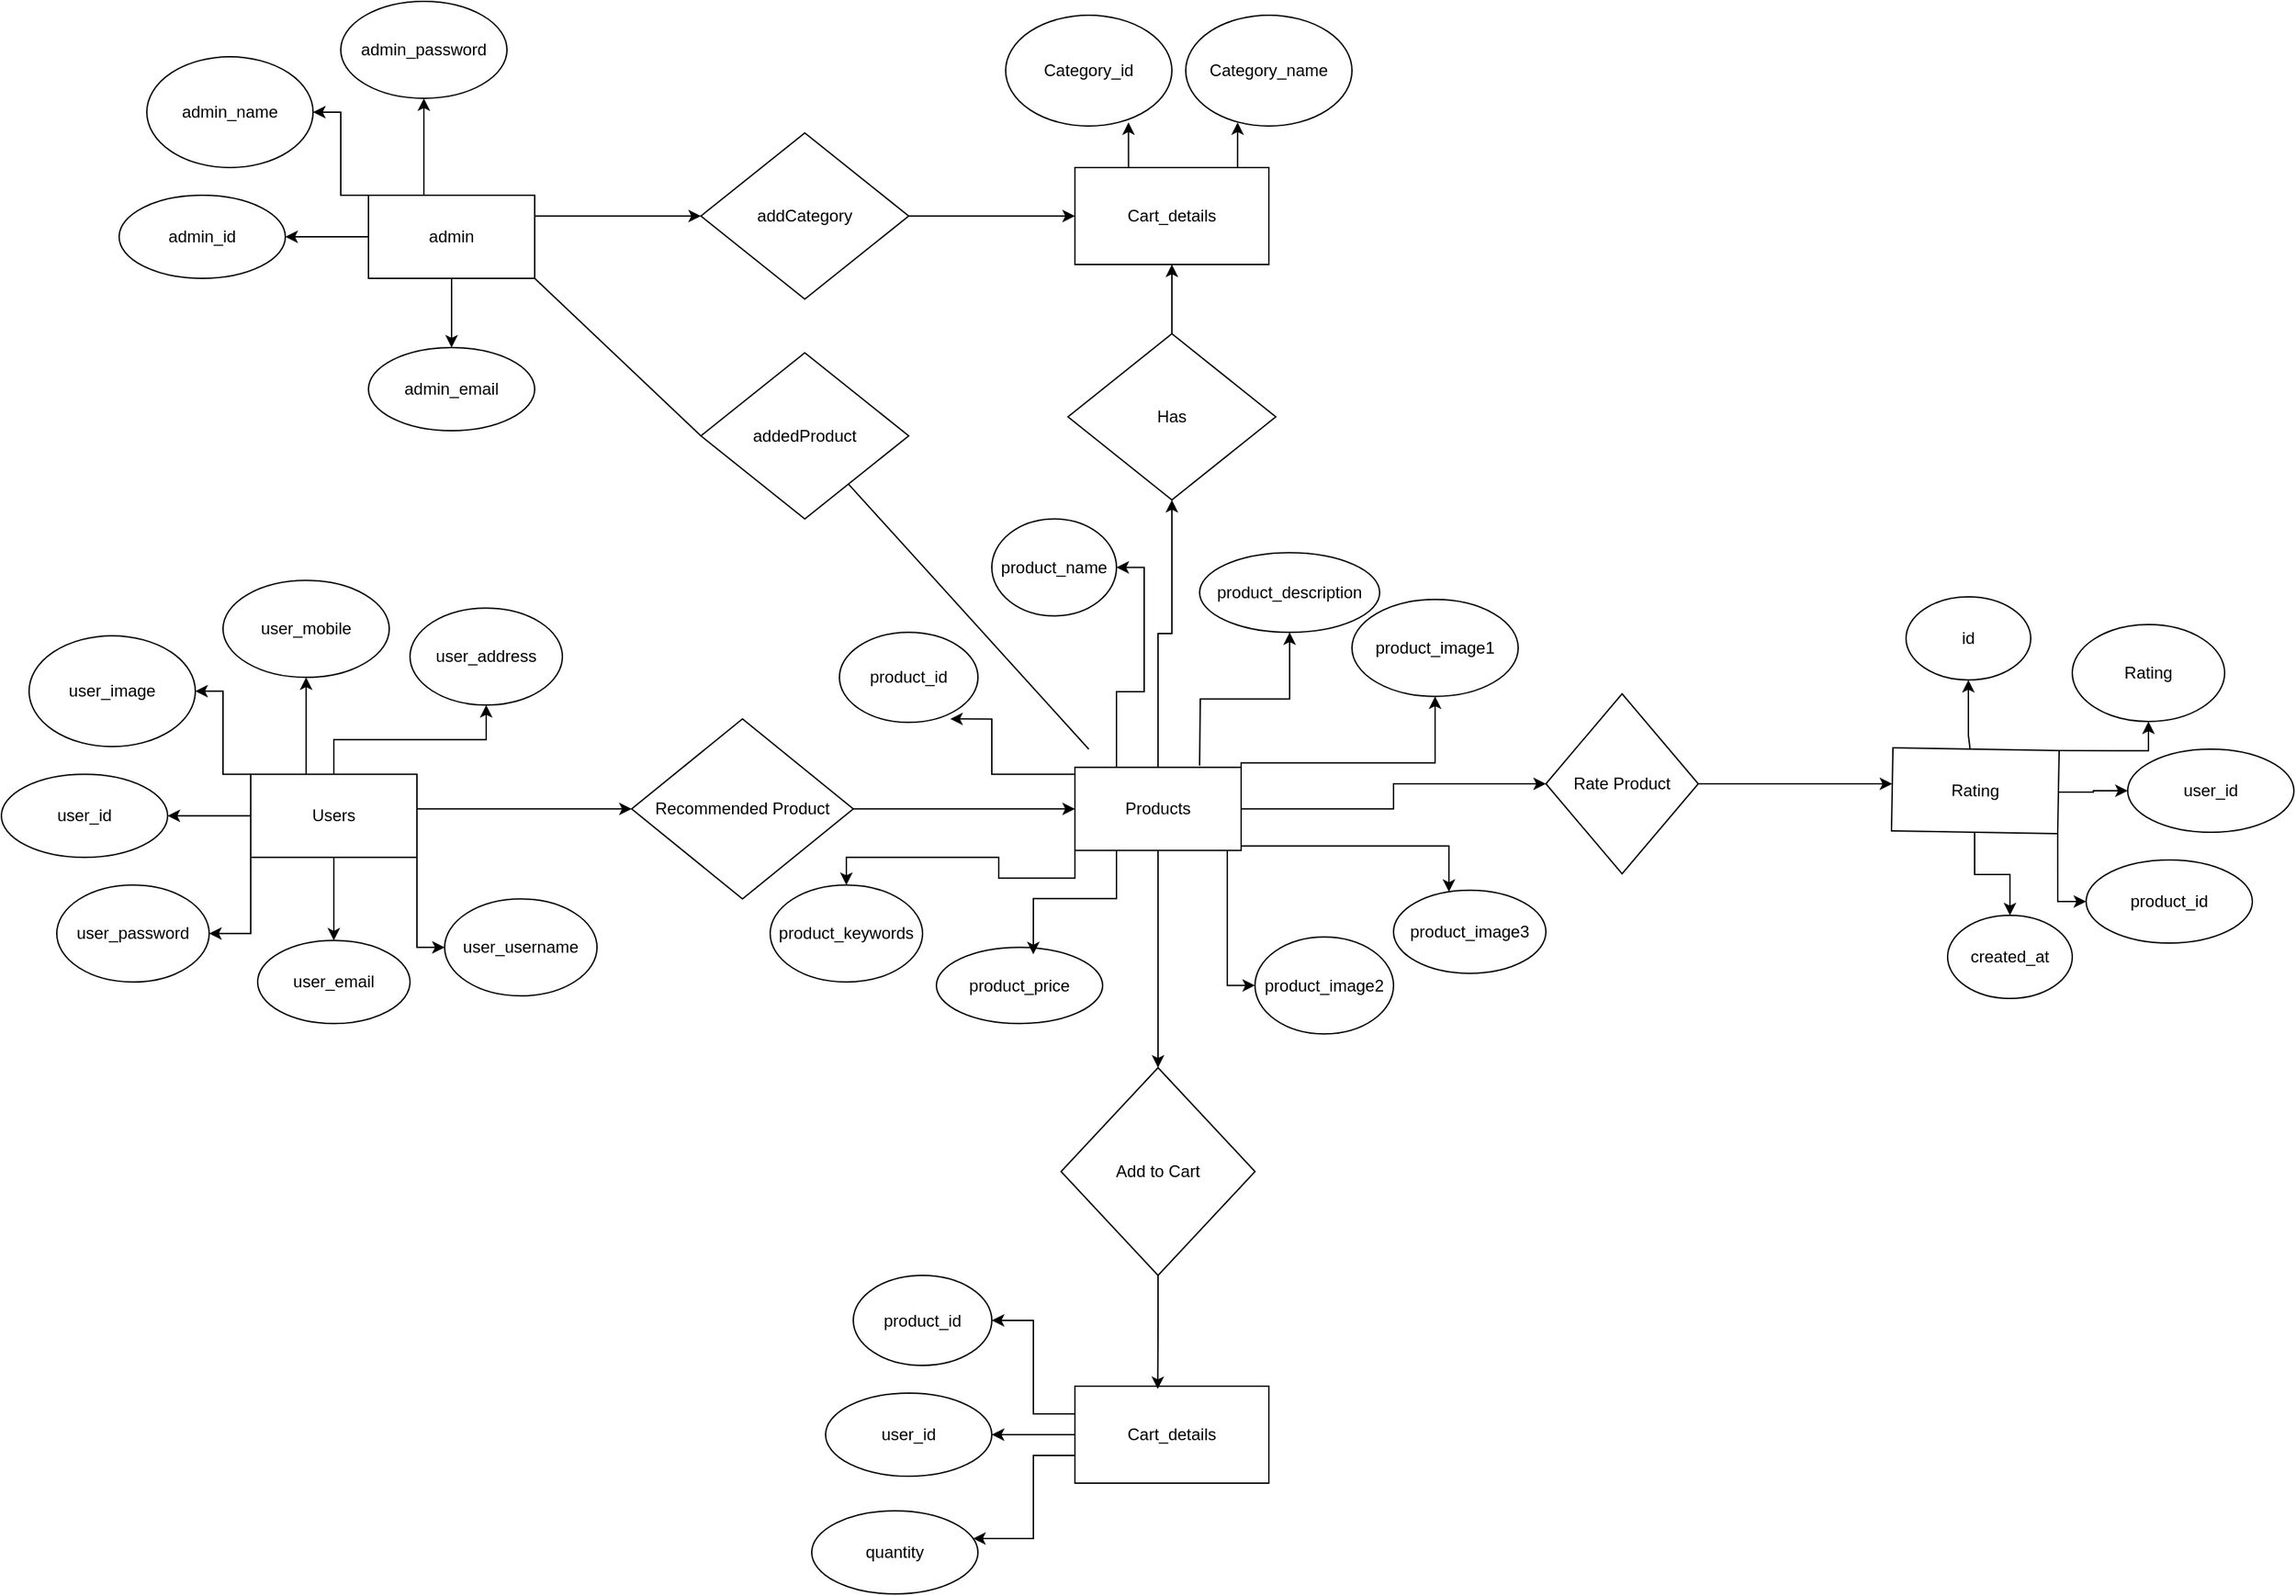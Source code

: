 <mxfile version="24.8.6">
  <diagram name="Page-1" id="Uudf0EfDEm5w7dxM_VWk">
    <mxGraphModel dx="3640" dy="2397" grid="1" gridSize="10" guides="1" tooltips="1" connect="1" arrows="1" fold="1" page="1" pageScale="1" pageWidth="850" pageHeight="1100" math="0" shadow="0">
      <root>
        <mxCell id="0" />
        <mxCell id="1" parent="0" />
        <mxCell id="rmw7ZP4zCeiHrIMq9wfz-75" style="edgeStyle=orthogonalEdgeStyle;rounded=0;orthogonalLoop=1;jettySize=auto;html=1;entryX=0;entryY=0.5;entryDx=0;entryDy=0;" edge="1" parent="1" source="rmw7ZP4zCeiHrIMq9wfz-2" target="rmw7ZP4zCeiHrIMq9wfz-27">
          <mxGeometry relative="1" as="geometry" />
        </mxCell>
        <mxCell id="rmw7ZP4zCeiHrIMq9wfz-2" value="Recommended Product" style="rhombus;whiteSpace=wrap;html=1;" vertex="1" parent="1">
          <mxGeometry x="450" y="98.13" width="160" height="130" as="geometry" />
        </mxCell>
        <mxCell id="rmw7ZP4zCeiHrIMq9wfz-48" value="" style="group" vertex="1" connectable="0" parent="1">
          <mxGeometry x="630" y="11.88" width="480" height="306.25" as="geometry" />
        </mxCell>
        <mxCell id="rmw7ZP4zCeiHrIMq9wfz-39" style="edgeStyle=orthogonalEdgeStyle;rounded=0;orthogonalLoop=1;jettySize=auto;html=1;entryX=0.5;entryY=1;entryDx=0;entryDy=0;" edge="1" parent="rmw7ZP4zCeiHrIMq9wfz-48" target="rmw7ZP4zCeiHrIMq9wfz-30">
          <mxGeometry relative="1" as="geometry">
            <mxPoint x="230" y="120" as="sourcePoint" />
          </mxGeometry>
        </mxCell>
        <mxCell id="rmw7ZP4zCeiHrIMq9wfz-41" style="edgeStyle=orthogonalEdgeStyle;rounded=0;orthogonalLoop=1;jettySize=auto;html=1;" edge="1" parent="rmw7ZP4zCeiHrIMq9wfz-48" source="rmw7ZP4zCeiHrIMq9wfz-27" target="rmw7ZP4zCeiHrIMq9wfz-32">
          <mxGeometry relative="1" as="geometry">
            <Array as="points">
              <mxPoint x="250" y="198" />
              <mxPoint x="250" y="198" />
            </Array>
          </mxGeometry>
        </mxCell>
        <mxCell id="rmw7ZP4zCeiHrIMq9wfz-27" value="Products" style="rounded=0;whiteSpace=wrap;html=1;" vertex="1" parent="rmw7ZP4zCeiHrIMq9wfz-48">
          <mxGeometry x="140" y="121.25" width="120" height="60" as="geometry" />
        </mxCell>
        <mxCell id="rmw7ZP4zCeiHrIMq9wfz-28" value="product_id" style="ellipse;whiteSpace=wrap;html=1;" vertex="1" parent="rmw7ZP4zCeiHrIMq9wfz-48">
          <mxGeometry x="-30" y="23.75" width="100" height="65" as="geometry" />
        </mxCell>
        <mxCell id="rmw7ZP4zCeiHrIMq9wfz-30" value="product_description" style="ellipse;whiteSpace=wrap;html=1;" vertex="1" parent="rmw7ZP4zCeiHrIMq9wfz-48">
          <mxGeometry x="230" y="-33.75" width="130" height="57.5" as="geometry" />
        </mxCell>
        <mxCell id="rmw7ZP4zCeiHrIMq9wfz-32" value="product_image2" style="ellipse;whiteSpace=wrap;html=1;" vertex="1" parent="rmw7ZP4zCeiHrIMq9wfz-48">
          <mxGeometry x="270" y="243.75" width="100" height="70" as="geometry" />
        </mxCell>
        <mxCell id="rmw7ZP4zCeiHrIMq9wfz-35" value="product_price" style="ellipse;whiteSpace=wrap;html=1;" vertex="1" parent="rmw7ZP4zCeiHrIMq9wfz-48">
          <mxGeometry x="40" y="251.25" width="120" height="55" as="geometry" />
        </mxCell>
        <mxCell id="rmw7ZP4zCeiHrIMq9wfz-43" style="edgeStyle=orthogonalEdgeStyle;rounded=0;orthogonalLoop=1;jettySize=auto;html=1;entryX=0.583;entryY=0.091;entryDx=0;entryDy=0;entryPerimeter=0;" edge="1" parent="rmw7ZP4zCeiHrIMq9wfz-48" source="rmw7ZP4zCeiHrIMq9wfz-27" target="rmw7ZP4zCeiHrIMq9wfz-35">
          <mxGeometry relative="1" as="geometry">
            <Array as="points">
              <mxPoint x="170" y="216" />
              <mxPoint x="110" y="216" />
            </Array>
          </mxGeometry>
        </mxCell>
        <mxCell id="rmw7ZP4zCeiHrIMq9wfz-46" style="edgeStyle=orthogonalEdgeStyle;rounded=0;orthogonalLoop=1;jettySize=auto;html=1;entryX=0.8;entryY=0.962;entryDx=0;entryDy=0;entryPerimeter=0;" edge="1" parent="rmw7ZP4zCeiHrIMq9wfz-48" source="rmw7ZP4zCeiHrIMq9wfz-27" target="rmw7ZP4zCeiHrIMq9wfz-28">
          <mxGeometry relative="1" as="geometry">
            <Array as="points">
              <mxPoint x="80" y="126.25" />
            </Array>
          </mxGeometry>
        </mxCell>
        <mxCell id="rmw7ZP4zCeiHrIMq9wfz-50" value="" style="group" vertex="1" connectable="0" parent="rmw7ZP4zCeiHrIMq9wfz-48">
          <mxGeometry x="340" width="120" height="132.5" as="geometry" />
        </mxCell>
        <mxCell id="rmw7ZP4zCeiHrIMq9wfz-31" value="product_image1" style="ellipse;whiteSpace=wrap;html=1;" vertex="1" parent="rmw7ZP4zCeiHrIMq9wfz-50">
          <mxGeometry width="120" height="70" as="geometry" />
        </mxCell>
        <mxCell id="rmw7ZP4zCeiHrIMq9wfz-40" style="edgeStyle=orthogonalEdgeStyle;rounded=0;orthogonalLoop=1;jettySize=auto;html=1;exitX=1;exitY=0;exitDx=0;exitDy=0;" edge="1" parent="rmw7ZP4zCeiHrIMq9wfz-48" source="rmw7ZP4zCeiHrIMq9wfz-27" target="rmw7ZP4zCeiHrIMq9wfz-31">
          <mxGeometry relative="1" as="geometry">
            <Array as="points">
              <mxPoint x="260" y="118" />
              <mxPoint x="400" y="118" />
            </Array>
          </mxGeometry>
        </mxCell>
        <mxCell id="rmw7ZP4zCeiHrIMq9wfz-42" style="edgeStyle=orthogonalEdgeStyle;rounded=0;orthogonalLoop=1;jettySize=auto;html=1;" edge="1" parent="rmw7ZP4zCeiHrIMq9wfz-48" source="rmw7ZP4zCeiHrIMq9wfz-27" target="rmw7ZP4zCeiHrIMq9wfz-33">
          <mxGeometry relative="1" as="geometry">
            <Array as="points">
              <mxPoint x="410" y="178" />
            </Array>
          </mxGeometry>
        </mxCell>
        <mxCell id="rmw7ZP4zCeiHrIMq9wfz-33" value="product_image3" style="ellipse;whiteSpace=wrap;html=1;" vertex="1" parent="rmw7ZP4zCeiHrIMq9wfz-48">
          <mxGeometry x="370" y="210" width="110" height="60" as="geometry" />
        </mxCell>
        <mxCell id="rmw7ZP4zCeiHrIMq9wfz-49" value="" style="group" vertex="1" connectable="0" parent="1">
          <mxGeometry x="-5" y="-1.87" width="430" height="320" as="geometry" />
        </mxCell>
        <mxCell id="rmw7ZP4zCeiHrIMq9wfz-79" style="edgeStyle=orthogonalEdgeStyle;rounded=0;orthogonalLoop=1;jettySize=auto;html=1;" edge="1" parent="rmw7ZP4zCeiHrIMq9wfz-49" source="MItI0_GRldIJoVO8h_Ls-1" target="MItI0_GRldIJoVO8h_Ls-5">
          <mxGeometry relative="1" as="geometry" />
        </mxCell>
        <mxCell id="rmw7ZP4zCeiHrIMq9wfz-80" style="edgeStyle=orthogonalEdgeStyle;rounded=0;orthogonalLoop=1;jettySize=auto;html=1;" edge="1" parent="rmw7ZP4zCeiHrIMq9wfz-49" source="MItI0_GRldIJoVO8h_Ls-1" target="MItI0_GRldIJoVO8h_Ls-4">
          <mxGeometry relative="1" as="geometry">
            <Array as="points">
              <mxPoint x="220" y="120" />
              <mxPoint x="220" y="120" />
            </Array>
          </mxGeometry>
        </mxCell>
        <mxCell id="rmw7ZP4zCeiHrIMq9wfz-81" style="edgeStyle=orthogonalEdgeStyle;rounded=0;orthogonalLoop=1;jettySize=auto;html=1;entryX=1;entryY=0.5;entryDx=0;entryDy=0;" edge="1" parent="rmw7ZP4zCeiHrIMq9wfz-49" source="MItI0_GRldIJoVO8h_Ls-1" target="MItI0_GRldIJoVO8h_Ls-3">
          <mxGeometry relative="1" as="geometry">
            <Array as="points">
              <mxPoint x="160" y="140" />
              <mxPoint x="160" y="80" />
            </Array>
          </mxGeometry>
        </mxCell>
        <mxCell id="rmw7ZP4zCeiHrIMq9wfz-82" style="edgeStyle=orthogonalEdgeStyle;rounded=0;orthogonalLoop=1;jettySize=auto;html=1;entryX=1;entryY=0.5;entryDx=0;entryDy=0;" edge="1" parent="rmw7ZP4zCeiHrIMq9wfz-49" source="MItI0_GRldIJoVO8h_Ls-1" target="MItI0_GRldIJoVO8h_Ls-9">
          <mxGeometry relative="1" as="geometry" />
        </mxCell>
        <mxCell id="rmw7ZP4zCeiHrIMq9wfz-83" style="edgeStyle=orthogonalEdgeStyle;rounded=0;orthogonalLoop=1;jettySize=auto;html=1;exitX=0;exitY=1;exitDx=0;exitDy=0;entryX=1;entryY=0.5;entryDx=0;entryDy=0;" edge="1" parent="rmw7ZP4zCeiHrIMq9wfz-49" source="MItI0_GRldIJoVO8h_Ls-1" target="MItI0_GRldIJoVO8h_Ls-6">
          <mxGeometry relative="1" as="geometry" />
        </mxCell>
        <mxCell id="rmw7ZP4zCeiHrIMq9wfz-84" style="edgeStyle=orthogonalEdgeStyle;rounded=0;orthogonalLoop=1;jettySize=auto;html=1;exitX=0.5;exitY=1;exitDx=0;exitDy=0;" edge="1" parent="rmw7ZP4zCeiHrIMq9wfz-49" source="MItI0_GRldIJoVO8h_Ls-1" target="MItI0_GRldIJoVO8h_Ls-7">
          <mxGeometry relative="1" as="geometry" />
        </mxCell>
        <mxCell id="rmw7ZP4zCeiHrIMq9wfz-85" style="edgeStyle=orthogonalEdgeStyle;rounded=0;orthogonalLoop=1;jettySize=auto;html=1;exitX=1;exitY=1;exitDx=0;exitDy=0;entryX=0;entryY=0.5;entryDx=0;entryDy=0;" edge="1" parent="rmw7ZP4zCeiHrIMq9wfz-49" source="MItI0_GRldIJoVO8h_Ls-1" target="MItI0_GRldIJoVO8h_Ls-8">
          <mxGeometry relative="1" as="geometry" />
        </mxCell>
        <mxCell id="MItI0_GRldIJoVO8h_Ls-1" value="Users" style="rounded=0;whiteSpace=wrap;html=1;" parent="rmw7ZP4zCeiHrIMq9wfz-49" vertex="1">
          <mxGeometry x="180" y="140" width="120" height="60" as="geometry" />
        </mxCell>
        <mxCell id="MItI0_GRldIJoVO8h_Ls-3" value="user_image" style="ellipse;whiteSpace=wrap;html=1;" parent="rmw7ZP4zCeiHrIMq9wfz-49" vertex="1">
          <mxGeometry x="20" y="40" width="120" height="80" as="geometry" />
        </mxCell>
        <mxCell id="MItI0_GRldIJoVO8h_Ls-4" value="user_mobile" style="ellipse;whiteSpace=wrap;html=1;" parent="rmw7ZP4zCeiHrIMq9wfz-49" vertex="1">
          <mxGeometry x="160" width="120" height="70" as="geometry" />
        </mxCell>
        <mxCell id="MItI0_GRldIJoVO8h_Ls-5" value="user_address" style="ellipse;whiteSpace=wrap;html=1;" parent="rmw7ZP4zCeiHrIMq9wfz-49" vertex="1">
          <mxGeometry x="295" y="20" width="110" height="70" as="geometry" />
        </mxCell>
        <mxCell id="MItI0_GRldIJoVO8h_Ls-6" value="user_password" style="ellipse;whiteSpace=wrap;html=1;" parent="rmw7ZP4zCeiHrIMq9wfz-49" vertex="1">
          <mxGeometry x="40" y="220" width="110" height="70" as="geometry" />
        </mxCell>
        <mxCell id="MItI0_GRldIJoVO8h_Ls-7" value="user_email" style="ellipse;whiteSpace=wrap;html=1;" parent="rmw7ZP4zCeiHrIMq9wfz-49" vertex="1">
          <mxGeometry x="185" y="260" width="110" height="60" as="geometry" />
        </mxCell>
        <mxCell id="MItI0_GRldIJoVO8h_Ls-8" value="user_username" style="ellipse;whiteSpace=wrap;html=1;" parent="rmw7ZP4zCeiHrIMq9wfz-49" vertex="1">
          <mxGeometry x="320" y="230" width="110" height="70" as="geometry" />
        </mxCell>
        <mxCell id="MItI0_GRldIJoVO8h_Ls-9" value="user_id" style="ellipse;whiteSpace=wrap;html=1;" parent="rmw7ZP4zCeiHrIMq9wfz-49" vertex="1">
          <mxGeometry y="140" width="120" height="60" as="geometry" />
        </mxCell>
        <mxCell id="rmw7ZP4zCeiHrIMq9wfz-76" style="edgeStyle=orthogonalEdgeStyle;rounded=0;orthogonalLoop=1;jettySize=auto;html=1;exitX=1;exitY=0.75;exitDx=0;exitDy=0;entryX=0;entryY=0.5;entryDx=0;entryDy=0;" edge="1" parent="1" source="MItI0_GRldIJoVO8h_Ls-1" target="rmw7ZP4zCeiHrIMq9wfz-2">
          <mxGeometry relative="1" as="geometry">
            <Array as="points">
              <mxPoint x="295" y="163" />
            </Array>
          </mxGeometry>
        </mxCell>
        <mxCell id="rmw7ZP4zCeiHrIMq9wfz-86" value="" style="group" vertex="1" connectable="0" parent="1">
          <mxGeometry x="1360" y="30.0" width="260" height="270" as="geometry" />
        </mxCell>
        <mxCell id="rmw7ZP4zCeiHrIMq9wfz-78" value="" style="group" vertex="1" connectable="0" parent="rmw7ZP4zCeiHrIMq9wfz-86">
          <mxGeometry width="260" height="270" as="geometry" />
        </mxCell>
        <mxCell id="rmw7ZP4zCeiHrIMq9wfz-88" style="edgeStyle=orthogonalEdgeStyle;rounded=0;orthogonalLoop=1;jettySize=auto;html=1;entryX=0.5;entryY=1;entryDx=0;entryDy=0;" edge="1" parent="rmw7ZP4zCeiHrIMq9wfz-78" source="rmw7ZP4zCeiHrIMq9wfz-5" target="rmw7ZP4zCeiHrIMq9wfz-6">
          <mxGeometry relative="1" as="geometry">
            <Array as="points">
              <mxPoint x="55" y="80" />
              <mxPoint x="55" y="80" />
            </Array>
          </mxGeometry>
        </mxCell>
        <mxCell id="rmw7ZP4zCeiHrIMq9wfz-90" style="edgeStyle=orthogonalEdgeStyle;rounded=0;orthogonalLoop=1;jettySize=auto;html=1;exitX=1;exitY=0;exitDx=0;exitDy=0;" edge="1" parent="rmw7ZP4zCeiHrIMq9wfz-78" source="rmw7ZP4zCeiHrIMq9wfz-5" target="rmw7ZP4zCeiHrIMq9wfz-20">
          <mxGeometry relative="1" as="geometry" />
        </mxCell>
        <mxCell id="rmw7ZP4zCeiHrIMq9wfz-92" style="edgeStyle=orthogonalEdgeStyle;rounded=0;orthogonalLoop=1;jettySize=auto;html=1;exitX=1;exitY=0.5;exitDx=0;exitDy=0;entryX=0;entryY=0.5;entryDx=0;entryDy=0;" edge="1" parent="rmw7ZP4zCeiHrIMq9wfz-78" source="rmw7ZP4zCeiHrIMq9wfz-5" target="rmw7ZP4zCeiHrIMq9wfz-18">
          <mxGeometry relative="1" as="geometry" />
        </mxCell>
        <mxCell id="rmw7ZP4zCeiHrIMq9wfz-93" style="edgeStyle=orthogonalEdgeStyle;rounded=0;orthogonalLoop=1;jettySize=auto;html=1;exitX=0.5;exitY=1;exitDx=0;exitDy=0;" edge="1" parent="rmw7ZP4zCeiHrIMq9wfz-78" source="rmw7ZP4zCeiHrIMq9wfz-5" target="rmw7ZP4zCeiHrIMq9wfz-21">
          <mxGeometry relative="1" as="geometry" />
        </mxCell>
        <mxCell id="rmw7ZP4zCeiHrIMq9wfz-94" style="edgeStyle=orthogonalEdgeStyle;rounded=0;orthogonalLoop=1;jettySize=auto;html=1;exitX=1;exitY=1;exitDx=0;exitDy=0;entryX=0;entryY=0.5;entryDx=0;entryDy=0;" edge="1" parent="rmw7ZP4zCeiHrIMq9wfz-78" source="rmw7ZP4zCeiHrIMq9wfz-5" target="rmw7ZP4zCeiHrIMq9wfz-19">
          <mxGeometry relative="1" as="geometry" />
        </mxCell>
        <mxCell id="rmw7ZP4zCeiHrIMq9wfz-5" value="Rating" style="rounded=0;whiteSpace=wrap;html=1;rotation=1;" vertex="1" parent="rmw7ZP4zCeiHrIMq9wfz-78">
          <mxGeometry y="90" width="120" height="60" as="geometry" />
        </mxCell>
        <mxCell id="rmw7ZP4zCeiHrIMq9wfz-6" value="id" style="ellipse;whiteSpace=wrap;html=1;" vertex="1" parent="rmw7ZP4zCeiHrIMq9wfz-78">
          <mxGeometry x="10" y="-20" width="90" height="60" as="geometry" />
        </mxCell>
        <mxCell id="rmw7ZP4zCeiHrIMq9wfz-19" value="product_id" style="ellipse;whiteSpace=wrap;html=1;rotation=0;" vertex="1" parent="rmw7ZP4zCeiHrIMq9wfz-78">
          <mxGeometry x="140" y="170" width="120" height="60" as="geometry" />
        </mxCell>
        <mxCell id="rmw7ZP4zCeiHrIMq9wfz-20" value="Rating" style="ellipse;whiteSpace=wrap;html=1;" vertex="1" parent="rmw7ZP4zCeiHrIMq9wfz-78">
          <mxGeometry x="130" width="110" height="70" as="geometry" />
        </mxCell>
        <mxCell id="rmw7ZP4zCeiHrIMq9wfz-21" value="created_at" style="ellipse;whiteSpace=wrap;html=1;" vertex="1" parent="rmw7ZP4zCeiHrIMq9wfz-78">
          <mxGeometry x="40" y="210" width="90" height="60" as="geometry" />
        </mxCell>
        <mxCell id="rmw7ZP4zCeiHrIMq9wfz-18" value="user_id" style="ellipse;whiteSpace=wrap;html=1;" vertex="1" parent="rmw7ZP4zCeiHrIMq9wfz-78">
          <mxGeometry x="170" y="90" width="120" height="60" as="geometry" />
        </mxCell>
        <mxCell id="rmw7ZP4zCeiHrIMq9wfz-34" value="product_keywords" style="ellipse;whiteSpace=wrap;html=1;" vertex="1" parent="1">
          <mxGeometry x="550" y="218.12" width="110" height="70" as="geometry" />
        </mxCell>
        <mxCell id="rmw7ZP4zCeiHrIMq9wfz-45" style="edgeStyle=orthogonalEdgeStyle;rounded=0;orthogonalLoop=1;jettySize=auto;html=1;exitX=0;exitY=1;exitDx=0;exitDy=0;" edge="1" parent="1" source="rmw7ZP4zCeiHrIMq9wfz-27" target="rmw7ZP4zCeiHrIMq9wfz-34">
          <mxGeometry relative="1" as="geometry" />
        </mxCell>
        <mxCell id="rmw7ZP4zCeiHrIMq9wfz-97" style="edgeStyle=orthogonalEdgeStyle;rounded=0;orthogonalLoop=1;jettySize=auto;html=1;" edge="1" parent="1" source="rmw7ZP4zCeiHrIMq9wfz-27">
          <mxGeometry relative="1" as="geometry">
            <mxPoint x="830" y="350" as="targetPoint" />
            <Array as="points">
              <mxPoint x="830" y="340" />
              <mxPoint x="830" y="340" />
            </Array>
          </mxGeometry>
        </mxCell>
        <mxCell id="rmw7ZP4zCeiHrIMq9wfz-103" style="edgeStyle=orthogonalEdgeStyle;rounded=0;orthogonalLoop=1;jettySize=auto;html=1;" edge="1" parent="1" source="rmw7ZP4zCeiHrIMq9wfz-100">
          <mxGeometry relative="1" as="geometry">
            <mxPoint x="1360" y="145" as="targetPoint" />
          </mxGeometry>
        </mxCell>
        <mxCell id="rmw7ZP4zCeiHrIMq9wfz-100" value="Rate Product" style="rhombus;whiteSpace=wrap;html=1;" vertex="1" parent="1">
          <mxGeometry x="1110" y="80" width="110" height="130" as="geometry" />
        </mxCell>
        <mxCell id="rmw7ZP4zCeiHrIMq9wfz-99" style="edgeStyle=orthogonalEdgeStyle;rounded=0;orthogonalLoop=1;jettySize=auto;html=1;" edge="1" parent="1" source="rmw7ZP4zCeiHrIMq9wfz-27" target="rmw7ZP4zCeiHrIMq9wfz-100">
          <mxGeometry relative="1" as="geometry">
            <mxPoint x="1130" y="151.25" as="targetPoint" />
          </mxGeometry>
        </mxCell>
        <mxCell id="rmw7ZP4zCeiHrIMq9wfz-104" value="Add to Cart" style="rhombus;whiteSpace=wrap;html=1;" vertex="1" parent="1">
          <mxGeometry x="760" y="350" width="140" height="150" as="geometry" />
        </mxCell>
        <mxCell id="rmw7ZP4zCeiHrIMq9wfz-124" style="edgeStyle=orthogonalEdgeStyle;rounded=0;orthogonalLoop=1;jettySize=auto;html=1;" edge="1" parent="1" source="rmw7ZP4zCeiHrIMq9wfz-112" target="rmw7ZP4zCeiHrIMq9wfz-122">
          <mxGeometry relative="1" as="geometry" />
        </mxCell>
        <mxCell id="rmw7ZP4zCeiHrIMq9wfz-129" style="edgeStyle=orthogonalEdgeStyle;rounded=0;orthogonalLoop=1;jettySize=auto;html=1;exitX=0;exitY=0;exitDx=0;exitDy=0;entryX=1;entryY=0.5;entryDx=0;entryDy=0;" edge="1" parent="1" source="rmw7ZP4zCeiHrIMq9wfz-112" target="rmw7ZP4zCeiHrIMq9wfz-128">
          <mxGeometry relative="1" as="geometry">
            <Array as="points">
              <mxPoint x="770" y="600" />
              <mxPoint x="740" y="600" />
              <mxPoint x="740" y="533" />
            </Array>
          </mxGeometry>
        </mxCell>
        <mxCell id="rmw7ZP4zCeiHrIMq9wfz-130" style="edgeStyle=orthogonalEdgeStyle;rounded=0;orthogonalLoop=1;jettySize=auto;html=1;exitX=0;exitY=1;exitDx=0;exitDy=0;" edge="1" parent="1" source="rmw7ZP4zCeiHrIMq9wfz-112" target="rmw7ZP4zCeiHrIMq9wfz-126">
          <mxGeometry relative="1" as="geometry">
            <mxPoint x="800" y="730" as="targetPoint" />
            <Array as="points">
              <mxPoint x="770" y="630" />
              <mxPoint x="740" y="630" />
              <mxPoint x="740" y="690" />
            </Array>
          </mxGeometry>
        </mxCell>
        <mxCell id="rmw7ZP4zCeiHrIMq9wfz-112" value="Cart_details" style="rounded=0;whiteSpace=wrap;html=1;" vertex="1" parent="1">
          <mxGeometry x="770" y="580" width="140" height="70" as="geometry" />
        </mxCell>
        <mxCell id="rmw7ZP4zCeiHrIMq9wfz-121" style="edgeStyle=orthogonalEdgeStyle;rounded=0;orthogonalLoop=1;jettySize=auto;html=1;entryX=0.427;entryY=0.029;entryDx=0;entryDy=0;entryPerimeter=0;" edge="1" parent="1" source="rmw7ZP4zCeiHrIMq9wfz-104" target="rmw7ZP4zCeiHrIMq9wfz-112">
          <mxGeometry relative="1" as="geometry" />
        </mxCell>
        <mxCell id="rmw7ZP4zCeiHrIMq9wfz-122" value="user_id" style="ellipse;whiteSpace=wrap;html=1;" vertex="1" parent="1">
          <mxGeometry x="590" y="585" width="120" height="60" as="geometry" />
        </mxCell>
        <mxCell id="rmw7ZP4zCeiHrIMq9wfz-126" value="quantity" style="ellipse;whiteSpace=wrap;html=1;" vertex="1" parent="1">
          <mxGeometry x="580" y="670" width="120" height="60" as="geometry" />
        </mxCell>
        <mxCell id="rmw7ZP4zCeiHrIMq9wfz-128" value="product_id" style="ellipse;whiteSpace=wrap;html=1;" vertex="1" parent="1">
          <mxGeometry x="610" y="500" width="100" height="65" as="geometry" />
        </mxCell>
        <mxCell id="rmw7ZP4zCeiHrIMq9wfz-142" style="edgeStyle=orthogonalEdgeStyle;rounded=0;orthogonalLoop=1;jettySize=auto;html=1;entryX=0.5;entryY=1;entryDx=0;entryDy=0;" edge="1" parent="1" source="rmw7ZP4zCeiHrIMq9wfz-133" target="rmw7ZP4zCeiHrIMq9wfz-137">
          <mxGeometry relative="1" as="geometry" />
        </mxCell>
        <mxCell id="rmw7ZP4zCeiHrIMq9wfz-133" value="Has" style="rhombus;whiteSpace=wrap;html=1;" vertex="1" parent="1">
          <mxGeometry x="765" y="-180" width="150" height="120" as="geometry" />
        </mxCell>
        <mxCell id="rmw7ZP4zCeiHrIMq9wfz-132" style="edgeStyle=orthogonalEdgeStyle;rounded=0;orthogonalLoop=1;jettySize=auto;html=1;" edge="1" parent="1" source="rmw7ZP4zCeiHrIMq9wfz-27" target="rmw7ZP4zCeiHrIMq9wfz-133">
          <mxGeometry relative="1" as="geometry">
            <mxPoint x="840" y="-70" as="targetPoint" />
          </mxGeometry>
        </mxCell>
        <mxCell id="rmw7ZP4zCeiHrIMq9wfz-147" style="edgeStyle=orthogonalEdgeStyle;rounded=0;orthogonalLoop=1;jettySize=auto;html=1;exitX=0.75;exitY=0;exitDx=0;exitDy=0;entryX=0.312;entryY=0.967;entryDx=0;entryDy=0;entryPerimeter=0;" edge="1" parent="1" source="rmw7ZP4zCeiHrIMq9wfz-137" target="rmw7ZP4zCeiHrIMq9wfz-144">
          <mxGeometry relative="1" as="geometry" />
        </mxCell>
        <mxCell id="rmw7ZP4zCeiHrIMq9wfz-148" style="edgeStyle=orthogonalEdgeStyle;rounded=0;orthogonalLoop=1;jettySize=auto;html=1;exitX=0.25;exitY=0;exitDx=0;exitDy=0;entryX=0.739;entryY=0.967;entryDx=0;entryDy=0;entryPerimeter=0;" edge="1" parent="1" source="rmw7ZP4zCeiHrIMq9wfz-137" target="rmw7ZP4zCeiHrIMq9wfz-143">
          <mxGeometry relative="1" as="geometry" />
        </mxCell>
        <mxCell id="rmw7ZP4zCeiHrIMq9wfz-137" value="Cart_details" style="rounded=0;whiteSpace=wrap;html=1;" vertex="1" parent="1">
          <mxGeometry x="770" y="-300" width="140" height="70" as="geometry" />
        </mxCell>
        <mxCell id="rmw7ZP4zCeiHrIMq9wfz-143" value="Category_id" style="ellipse;whiteSpace=wrap;html=1;" vertex="1" parent="1">
          <mxGeometry x="720" y="-410" width="120" height="80" as="geometry" />
        </mxCell>
        <mxCell id="rmw7ZP4zCeiHrIMq9wfz-144" value="Category_name" style="ellipse;whiteSpace=wrap;html=1;" vertex="1" parent="1">
          <mxGeometry x="850" y="-410" width="120" height="80" as="geometry" />
        </mxCell>
        <mxCell id="rmw7ZP4zCeiHrIMq9wfz-149" value="" style="group" vertex="1" connectable="0" parent="1">
          <mxGeometry x="80" y="-420" width="430" height="320" as="geometry" />
        </mxCell>
        <mxCell id="rmw7ZP4zCeiHrIMq9wfz-151" style="edgeStyle=orthogonalEdgeStyle;rounded=0;orthogonalLoop=1;jettySize=auto;html=1;" edge="1" parent="rmw7ZP4zCeiHrIMq9wfz-149" source="rmw7ZP4zCeiHrIMq9wfz-157" target="rmw7ZP4zCeiHrIMq9wfz-159">
          <mxGeometry relative="1" as="geometry">
            <Array as="points">
              <mxPoint x="220" y="120" />
              <mxPoint x="220" y="120" />
            </Array>
          </mxGeometry>
        </mxCell>
        <mxCell id="rmw7ZP4zCeiHrIMq9wfz-152" style="edgeStyle=orthogonalEdgeStyle;rounded=0;orthogonalLoop=1;jettySize=auto;html=1;entryX=1;entryY=0.5;entryDx=0;entryDy=0;" edge="1" parent="rmw7ZP4zCeiHrIMq9wfz-149" source="rmw7ZP4zCeiHrIMq9wfz-157" target="rmw7ZP4zCeiHrIMq9wfz-158">
          <mxGeometry relative="1" as="geometry">
            <Array as="points">
              <mxPoint x="160" y="140" />
              <mxPoint x="160" y="80" />
            </Array>
          </mxGeometry>
        </mxCell>
        <mxCell id="rmw7ZP4zCeiHrIMq9wfz-153" style="edgeStyle=orthogonalEdgeStyle;rounded=0;orthogonalLoop=1;jettySize=auto;html=1;entryX=1;entryY=0.5;entryDx=0;entryDy=0;" edge="1" parent="rmw7ZP4zCeiHrIMq9wfz-149" source="rmw7ZP4zCeiHrIMq9wfz-157" target="rmw7ZP4zCeiHrIMq9wfz-164">
          <mxGeometry relative="1" as="geometry" />
        </mxCell>
        <mxCell id="rmw7ZP4zCeiHrIMq9wfz-170" style="edgeStyle=orthogonalEdgeStyle;rounded=0;orthogonalLoop=1;jettySize=auto;html=1;" edge="1" parent="rmw7ZP4zCeiHrIMq9wfz-149" source="rmw7ZP4zCeiHrIMq9wfz-157">
          <mxGeometry relative="1" as="geometry">
            <mxPoint x="240" y="250" as="targetPoint" />
          </mxGeometry>
        </mxCell>
        <mxCell id="rmw7ZP4zCeiHrIMq9wfz-157" value="admin" style="rounded=0;whiteSpace=wrap;html=1;" vertex="1" parent="rmw7ZP4zCeiHrIMq9wfz-149">
          <mxGeometry x="180" y="140" width="120" height="60" as="geometry" />
        </mxCell>
        <mxCell id="rmw7ZP4zCeiHrIMq9wfz-158" value="admin_name" style="ellipse;whiteSpace=wrap;html=1;" vertex="1" parent="rmw7ZP4zCeiHrIMq9wfz-149">
          <mxGeometry x="20" y="40" width="120" height="80" as="geometry" />
        </mxCell>
        <mxCell id="rmw7ZP4zCeiHrIMq9wfz-159" value="admin_password" style="ellipse;whiteSpace=wrap;html=1;" vertex="1" parent="rmw7ZP4zCeiHrIMq9wfz-149">
          <mxGeometry x="160" width="120" height="70" as="geometry" />
        </mxCell>
        <mxCell id="rmw7ZP4zCeiHrIMq9wfz-164" value="admin_id" style="ellipse;whiteSpace=wrap;html=1;" vertex="1" parent="rmw7ZP4zCeiHrIMq9wfz-149">
          <mxGeometry y="140" width="120" height="60" as="geometry" />
        </mxCell>
        <mxCell id="rmw7ZP4zCeiHrIMq9wfz-171" value="admin_email" style="ellipse;whiteSpace=wrap;html=1;" vertex="1" parent="rmw7ZP4zCeiHrIMq9wfz-149">
          <mxGeometry x="180" y="250" width="120" height="60" as="geometry" />
        </mxCell>
        <mxCell id="rmw7ZP4zCeiHrIMq9wfz-176" value="" style="endArrow=none;html=1;rounded=0;entryX=0;entryY=0.5;entryDx=0;entryDy=0;" edge="1" parent="rmw7ZP4zCeiHrIMq9wfz-149" target="rmw7ZP4zCeiHrIMq9wfz-178">
          <mxGeometry width="50" height="50" relative="1" as="geometry">
            <mxPoint x="300" y="200" as="sourcePoint" />
            <mxPoint x="420" y="310" as="targetPoint" />
          </mxGeometry>
        </mxCell>
        <mxCell id="rmw7ZP4zCeiHrIMq9wfz-173" style="edgeStyle=orthogonalEdgeStyle;rounded=0;orthogonalLoop=1;jettySize=auto;html=1;entryX=0;entryY=0.5;entryDx=0;entryDy=0;" edge="1" parent="1" source="rmw7ZP4zCeiHrIMq9wfz-172" target="rmw7ZP4zCeiHrIMq9wfz-137">
          <mxGeometry relative="1" as="geometry" />
        </mxCell>
        <mxCell id="rmw7ZP4zCeiHrIMq9wfz-172" value="addCategory" style="rhombus;whiteSpace=wrap;html=1;" vertex="1" parent="1">
          <mxGeometry x="500" y="-325" width="150" height="120" as="geometry" />
        </mxCell>
        <mxCell id="rmw7ZP4zCeiHrIMq9wfz-174" style="edgeStyle=orthogonalEdgeStyle;rounded=0;orthogonalLoop=1;jettySize=auto;html=1;exitX=1;exitY=0.25;exitDx=0;exitDy=0;entryX=0;entryY=0.5;entryDx=0;entryDy=0;" edge="1" parent="1" source="rmw7ZP4zCeiHrIMq9wfz-157" target="rmw7ZP4zCeiHrIMq9wfz-172">
          <mxGeometry relative="1" as="geometry" />
        </mxCell>
        <mxCell id="rmw7ZP4zCeiHrIMq9wfz-29" value="product_name" style="ellipse;whiteSpace=wrap;html=1;" vertex="1" parent="1">
          <mxGeometry x="710" y="-46.25" width="90" height="70" as="geometry" />
        </mxCell>
        <mxCell id="rmw7ZP4zCeiHrIMq9wfz-177" style="edgeStyle=orthogonalEdgeStyle;rounded=0;orthogonalLoop=1;jettySize=auto;html=1;exitX=0.25;exitY=0;exitDx=0;exitDy=0;entryX=1;entryY=0.5;entryDx=0;entryDy=0;" edge="1" parent="1" source="rmw7ZP4zCeiHrIMq9wfz-27" target="rmw7ZP4zCeiHrIMq9wfz-29">
          <mxGeometry relative="1" as="geometry" />
        </mxCell>
        <mxCell id="rmw7ZP4zCeiHrIMq9wfz-178" value="addedProduct" style="rhombus;whiteSpace=wrap;html=1;" vertex="1" parent="1">
          <mxGeometry x="500" y="-166.25" width="150" height="120" as="geometry" />
        </mxCell>
        <mxCell id="rmw7ZP4zCeiHrIMq9wfz-181" value="" style="endArrow=none;html=1;rounded=0;" edge="1" parent="1" target="rmw7ZP4zCeiHrIMq9wfz-178">
          <mxGeometry width="50" height="50" relative="1" as="geometry">
            <mxPoint x="780" y="120" as="sourcePoint" />
            <mxPoint x="890" y="-30" as="targetPoint" />
          </mxGeometry>
        </mxCell>
      </root>
    </mxGraphModel>
  </diagram>
</mxfile>
